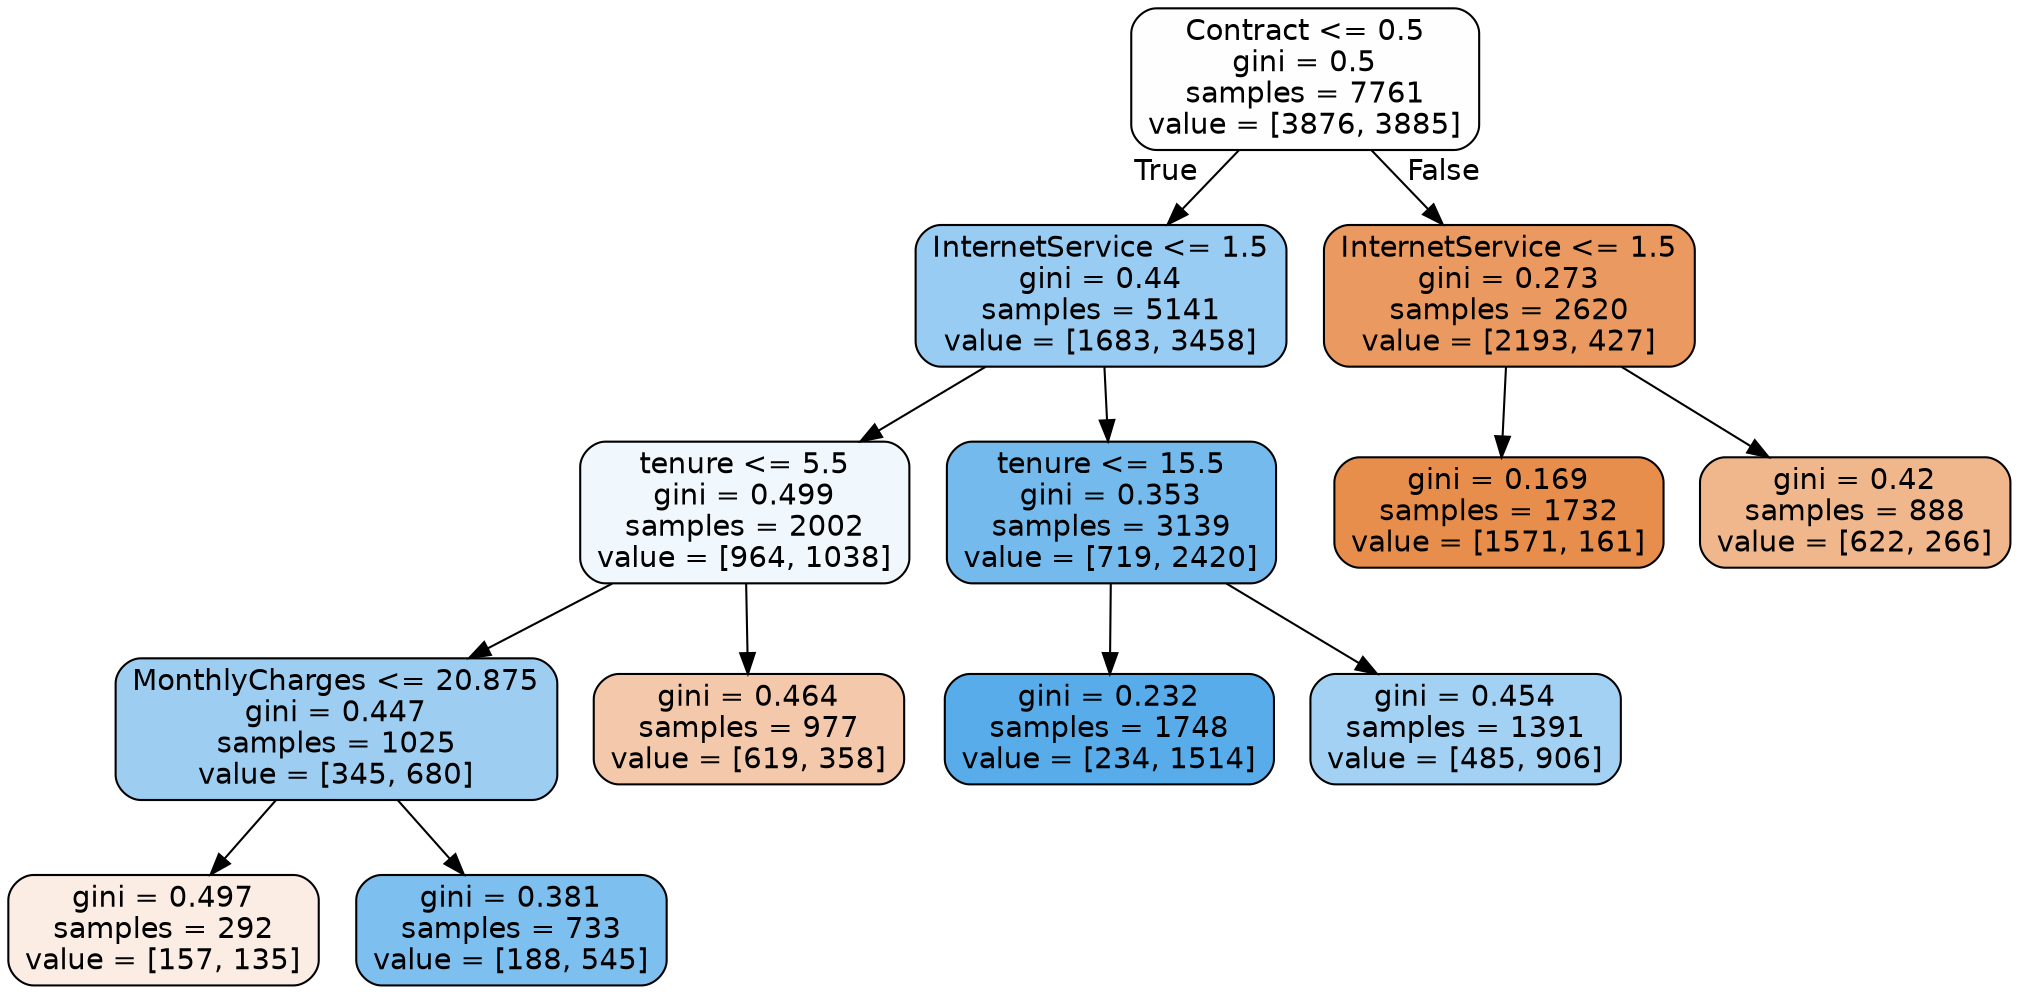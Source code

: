 digraph Tree {
node [shape=box, style="filled, rounded", color="black", fontname=helvetica] ;
edge [fontname=helvetica] ;
0 [label="Contract <= 0.5\ngini = 0.5\nsamples = 7761\nvalue = [3876, 3885]", fillcolor="#399de501"] ;
1 [label="InternetService <= 1.5\ngini = 0.44\nsamples = 5141\nvalue = [1683, 3458]", fillcolor="#399de583"] ;
0 -> 1 [labeldistance=2.5, labelangle=45, headlabel="True"] ;
3 [label="tenure <= 5.5\ngini = 0.499\nsamples = 2002\nvalue = [964, 1038]", fillcolor="#399de512"] ;
1 -> 3 ;
5 [label="MonthlyCharges <= 20.875\ngini = 0.447\nsamples = 1025\nvalue = [345, 680]", fillcolor="#399de57e"] ;
3 -> 5 ;
11 [label="gini = 0.497\nsamples = 292\nvalue = [157, 135]", fillcolor="#e5813924"] ;
5 -> 11 ;
12 [label="gini = 0.381\nsamples = 733\nvalue = [188, 545]", fillcolor="#399de5a7"] ;
5 -> 12 ;
6 [label="gini = 0.464\nsamples = 977\nvalue = [619, 358]", fillcolor="#e581396c"] ;
3 -> 6 ;
4 [label="tenure <= 15.5\ngini = 0.353\nsamples = 3139\nvalue = [719, 2420]", fillcolor="#399de5b3"] ;
1 -> 4 ;
7 [label="gini = 0.232\nsamples = 1748\nvalue = [234, 1514]", fillcolor="#399de5d8"] ;
4 -> 7 ;
8 [label="gini = 0.454\nsamples = 1391\nvalue = [485, 906]", fillcolor="#399de576"] ;
4 -> 8 ;
2 [label="InternetService <= 1.5\ngini = 0.273\nsamples = 2620\nvalue = [2193, 427]", fillcolor="#e58139cd"] ;
0 -> 2 [labeldistance=2.5, labelangle=-45, headlabel="False"] ;
9 [label="gini = 0.169\nsamples = 1732\nvalue = [1571, 161]", fillcolor="#e58139e5"] ;
2 -> 9 ;
10 [label="gini = 0.42\nsamples = 888\nvalue = [622, 266]", fillcolor="#e5813992"] ;
2 -> 10 ;
}